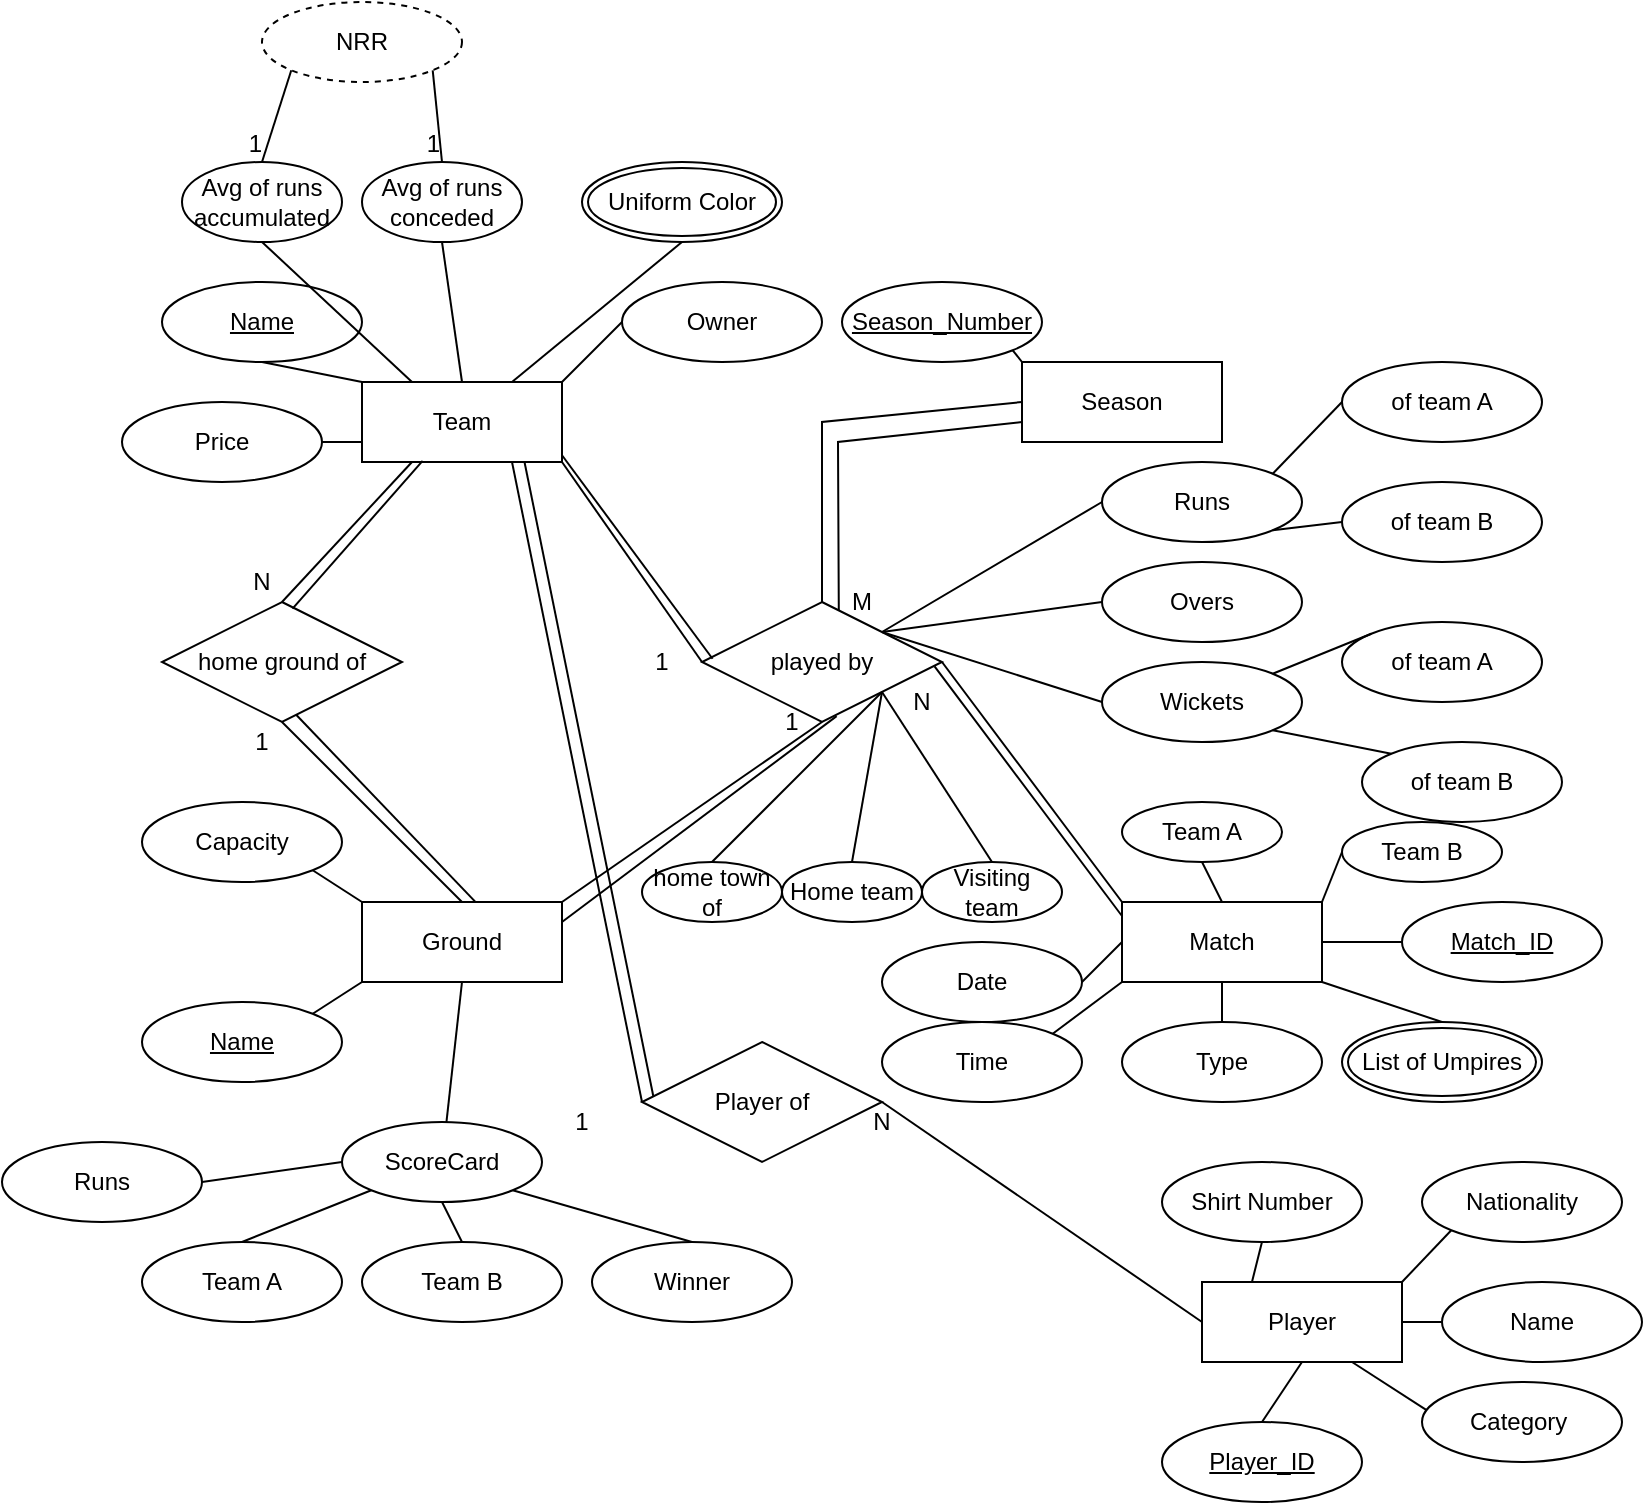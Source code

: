 <mxfile version="13.8.6" type="github">
  <diagram id="R2lEEEUBdFMjLlhIrx00" name="Page-1">
    <mxGraphModel dx="910" dy="413" grid="1" gridSize="10" guides="1" tooltips="1" connect="1" arrows="1" fold="1" page="1" pageScale="1" pageWidth="850" pageHeight="1100" math="0" shadow="0" extFonts="Permanent Marker^https://fonts.googleapis.com/css?family=Permanent+Marker">
      <root>
        <mxCell id="0" />
        <mxCell id="1" parent="0" />
        <mxCell id="8zmCn0OOBzQkLj1N-7To-1" value="Team" style="whiteSpace=wrap;html=1;align=center;" parent="1" vertex="1">
          <mxGeometry x="210" y="210" width="100" height="40" as="geometry" />
        </mxCell>
        <mxCell id="8zmCn0OOBzQkLj1N-7To-2" value="Name" style="ellipse;whiteSpace=wrap;html=1;align=center;fontStyle=4;" parent="1" vertex="1">
          <mxGeometry x="110" y="160" width="100" height="40" as="geometry" />
        </mxCell>
        <mxCell id="8zmCn0OOBzQkLj1N-7To-4" value="Uniform Color" style="ellipse;shape=doubleEllipse;margin=3;whiteSpace=wrap;html=1;align=center;" parent="1" vertex="1">
          <mxGeometry x="320" y="100" width="100" height="40" as="geometry" />
        </mxCell>
        <mxCell id="8zmCn0OOBzQkLj1N-7To-7" value="Owner" style="ellipse;whiteSpace=wrap;html=1;align=center;" parent="1" vertex="1">
          <mxGeometry x="340" y="160" width="100" height="40" as="geometry" />
        </mxCell>
        <mxCell id="8zmCn0OOBzQkLj1N-7To-9" value="" style="endArrow=none;html=1;rounded=0;exitX=0.5;exitY=1;exitDx=0;exitDy=0;entryX=0;entryY=0;entryDx=0;entryDy=0;" parent="1" source="8zmCn0OOBzQkLj1N-7To-2" target="8zmCn0OOBzQkLj1N-7To-1" edge="1">
          <mxGeometry relative="1" as="geometry">
            <mxPoint x="180" y="230" as="sourcePoint" />
            <mxPoint x="340" y="230" as="targetPoint" />
          </mxGeometry>
        </mxCell>
        <mxCell id="8zmCn0OOBzQkLj1N-7To-10" value="" style="endArrow=none;html=1;rounded=0;entryX=0.5;entryY=1;entryDx=0;entryDy=0;exitX=0.75;exitY=0;exitDx=0;exitDy=0;" parent="1" source="8zmCn0OOBzQkLj1N-7To-1" target="8zmCn0OOBzQkLj1N-7To-4" edge="1">
          <mxGeometry relative="1" as="geometry">
            <mxPoint x="180" y="230" as="sourcePoint" />
            <mxPoint x="340" y="230" as="targetPoint" />
          </mxGeometry>
        </mxCell>
        <mxCell id="8zmCn0OOBzQkLj1N-7To-11" value="" style="endArrow=none;html=1;rounded=0;entryX=0;entryY=0.5;entryDx=0;entryDy=0;exitX=1;exitY=0;exitDx=0;exitDy=0;" parent="1" source="8zmCn0OOBzQkLj1N-7To-1" target="8zmCn0OOBzQkLj1N-7To-7" edge="1">
          <mxGeometry relative="1" as="geometry">
            <mxPoint x="180" y="230" as="sourcePoint" />
            <mxPoint x="320" y="230" as="targetPoint" />
          </mxGeometry>
        </mxCell>
        <mxCell id="8zmCn0OOBzQkLj1N-7To-14" value="Season" style="whiteSpace=wrap;html=1;align=center;" parent="1" vertex="1">
          <mxGeometry x="540" y="200" width="100" height="40" as="geometry" />
        </mxCell>
        <mxCell id="8zmCn0OOBzQkLj1N-7To-15" value="Season_Number" style="ellipse;whiteSpace=wrap;html=1;align=center;fontStyle=4;" parent="1" vertex="1">
          <mxGeometry x="450" y="160" width="100" height="40" as="geometry" />
        </mxCell>
        <mxCell id="8zmCn0OOBzQkLj1N-7To-16" value="Price" style="ellipse;whiteSpace=wrap;html=1;align=center;" parent="1" vertex="1">
          <mxGeometry x="90" y="220" width="100" height="40" as="geometry" />
        </mxCell>
        <mxCell id="8zmCn0OOBzQkLj1N-7To-17" value="" style="endArrow=none;html=1;rounded=0;exitX=1;exitY=0.5;exitDx=0;exitDy=0;entryX=0;entryY=0.75;entryDx=0;entryDy=0;" parent="1" source="8zmCn0OOBzQkLj1N-7To-16" target="8zmCn0OOBzQkLj1N-7To-1" edge="1">
          <mxGeometry relative="1" as="geometry">
            <mxPoint x="310" y="180" as="sourcePoint" />
            <mxPoint x="470" y="180" as="targetPoint" />
          </mxGeometry>
        </mxCell>
        <mxCell id="8zmCn0OOBzQkLj1N-7To-18" value="" style="endArrow=none;html=1;rounded=0;exitX=1;exitY=1;exitDx=0;exitDy=0;entryX=0;entryY=0;entryDx=0;entryDy=0;" parent="1" source="8zmCn0OOBzQkLj1N-7To-15" target="8zmCn0OOBzQkLj1N-7To-14" edge="1">
          <mxGeometry relative="1" as="geometry">
            <mxPoint x="420" y="180" as="sourcePoint" />
            <mxPoint x="580" y="180" as="targetPoint" />
          </mxGeometry>
        </mxCell>
        <mxCell id="8zmCn0OOBzQkLj1N-7To-20" value="Ground" style="whiteSpace=wrap;html=1;align=center;" parent="1" vertex="1">
          <mxGeometry x="210" y="470" width="100" height="40" as="geometry" />
        </mxCell>
        <mxCell id="8zmCn0OOBzQkLj1N-7To-21" value="Capacity" style="ellipse;whiteSpace=wrap;html=1;align=center;" parent="1" vertex="1">
          <mxGeometry x="100" y="420" width="100" height="40" as="geometry" />
        </mxCell>
        <mxCell id="8zmCn0OOBzQkLj1N-7To-24" value="Name" style="ellipse;whiteSpace=wrap;html=1;align=center;fontStyle=4;" parent="1" vertex="1">
          <mxGeometry x="100" y="520" width="100" height="40" as="geometry" />
        </mxCell>
        <mxCell id="8zmCn0OOBzQkLj1N-7To-25" value="Match" style="whiteSpace=wrap;html=1;align=center;" parent="1" vertex="1">
          <mxGeometry x="590" y="470" width="100" height="40" as="geometry" />
        </mxCell>
        <mxCell id="8zmCn0OOBzQkLj1N-7To-27" value="Match_ID" style="ellipse;whiteSpace=wrap;html=1;align=center;fontStyle=4;" parent="1" vertex="1">
          <mxGeometry x="730" y="470" width="100" height="40" as="geometry" />
        </mxCell>
        <mxCell id="8zmCn0OOBzQkLj1N-7To-30" value="List of Umpires" style="ellipse;shape=doubleEllipse;margin=3;whiteSpace=wrap;html=1;align=center;" parent="1" vertex="1">
          <mxGeometry x="700" y="530" width="100" height="40" as="geometry" />
        </mxCell>
        <mxCell id="8zmCn0OOBzQkLj1N-7To-31" value="Type" style="ellipse;whiteSpace=wrap;html=1;align=center;" parent="1" vertex="1">
          <mxGeometry x="590" y="530" width="100" height="40" as="geometry" />
        </mxCell>
        <mxCell id="8zmCn0OOBzQkLj1N-7To-35" value="Time" style="ellipse;whiteSpace=wrap;html=1;align=center;" parent="1" vertex="1">
          <mxGeometry x="470" y="530" width="100" height="40" as="geometry" />
        </mxCell>
        <mxCell id="8zmCn0OOBzQkLj1N-7To-36" value="Date" style="ellipse;whiteSpace=wrap;html=1;align=center;" parent="1" vertex="1">
          <mxGeometry x="470" y="490" width="100" height="40" as="geometry" />
        </mxCell>
        <mxCell id="8zmCn0OOBzQkLj1N-7To-40" value="" style="endArrow=none;html=1;rounded=0;entryX=0;entryY=0.5;entryDx=0;entryDy=0;exitX=1;exitY=0.5;exitDx=0;exitDy=0;" parent="1" source="8zmCn0OOBzQkLj1N-7To-36" target="8zmCn0OOBzQkLj1N-7To-25" edge="1">
          <mxGeometry relative="1" as="geometry">
            <mxPoint x="400" y="510" as="sourcePoint" />
            <mxPoint x="560" y="510" as="targetPoint" />
          </mxGeometry>
        </mxCell>
        <mxCell id="8zmCn0OOBzQkLj1N-7To-42" value="" style="endArrow=none;html=1;rounded=0;entryX=0;entryY=1;entryDx=0;entryDy=0;exitX=1;exitY=0;exitDx=0;exitDy=0;" parent="1" source="8zmCn0OOBzQkLj1N-7To-35" target="8zmCn0OOBzQkLj1N-7To-25" edge="1">
          <mxGeometry relative="1" as="geometry">
            <mxPoint x="400" y="510" as="sourcePoint" />
            <mxPoint x="560" y="510" as="targetPoint" />
          </mxGeometry>
        </mxCell>
        <mxCell id="8zmCn0OOBzQkLj1N-7To-43" value="" style="endArrow=none;html=1;rounded=0;entryX=0.5;entryY=1;entryDx=0;entryDy=0;exitX=0.5;exitY=0;exitDx=0;exitDy=0;" parent="1" source="8zmCn0OOBzQkLj1N-7To-31" target="8zmCn0OOBzQkLj1N-7To-25" edge="1">
          <mxGeometry relative="1" as="geometry">
            <mxPoint x="400" y="510" as="sourcePoint" />
            <mxPoint x="560" y="510" as="targetPoint" />
          </mxGeometry>
        </mxCell>
        <mxCell id="8zmCn0OOBzQkLj1N-7To-44" value="" style="endArrow=none;html=1;rounded=0;entryX=1;entryY=1;entryDx=0;entryDy=0;exitX=0.5;exitY=0;exitDx=0;exitDy=0;" parent="1" source="8zmCn0OOBzQkLj1N-7To-30" target="8zmCn0OOBzQkLj1N-7To-25" edge="1">
          <mxGeometry relative="1" as="geometry">
            <mxPoint x="400" y="510" as="sourcePoint" />
            <mxPoint x="560" y="510" as="targetPoint" />
          </mxGeometry>
        </mxCell>
        <mxCell id="8zmCn0OOBzQkLj1N-7To-45" value="" style="endArrow=none;html=1;rounded=0;exitX=1;exitY=1;exitDx=0;exitDy=0;entryX=0;entryY=0;entryDx=0;entryDy=0;" parent="1" source="8zmCn0OOBzQkLj1N-7To-21" target="8zmCn0OOBzQkLj1N-7To-20" edge="1">
          <mxGeometry relative="1" as="geometry">
            <mxPoint x="290" y="510" as="sourcePoint" />
            <mxPoint x="450" y="510" as="targetPoint" />
          </mxGeometry>
        </mxCell>
        <mxCell id="8zmCn0OOBzQkLj1N-7To-46" value="" style="endArrow=none;html=1;rounded=0;exitX=1;exitY=0;exitDx=0;exitDy=0;entryX=0;entryY=1;entryDx=0;entryDy=0;" parent="1" source="8zmCn0OOBzQkLj1N-7To-24" target="8zmCn0OOBzQkLj1N-7To-20" edge="1">
          <mxGeometry relative="1" as="geometry">
            <mxPoint x="290" y="510" as="sourcePoint" />
            <mxPoint x="450" y="510" as="targetPoint" />
          </mxGeometry>
        </mxCell>
        <mxCell id="9Z8YSfCu5yQqTVgmfPrZ-2" value="Runs" style="ellipse;whiteSpace=wrap;html=1;align=center;" parent="1" vertex="1">
          <mxGeometry x="30" y="590" width="100" height="40" as="geometry" />
        </mxCell>
        <mxCell id="9Z8YSfCu5yQqTVgmfPrZ-3" value="Winner" style="ellipse;whiteSpace=wrap;html=1;align=center;" parent="1" vertex="1">
          <mxGeometry x="325" y="640" width="100" height="40" as="geometry" />
        </mxCell>
        <mxCell id="9Z8YSfCu5yQqTVgmfPrZ-4" value="Team A" style="ellipse;whiteSpace=wrap;html=1;align=center;" parent="1" vertex="1">
          <mxGeometry x="100" y="640" width="100" height="40" as="geometry" />
        </mxCell>
        <mxCell id="9Z8YSfCu5yQqTVgmfPrZ-5" value="Team B" style="ellipse;whiteSpace=wrap;html=1;align=center;" parent="1" vertex="1">
          <mxGeometry x="210" y="640" width="100" height="40" as="geometry" />
        </mxCell>
        <mxCell id="9Z8YSfCu5yQqTVgmfPrZ-12" value="Player" style="whiteSpace=wrap;html=1;align=center;" parent="1" vertex="1">
          <mxGeometry x="630" y="660" width="100" height="40" as="geometry" />
        </mxCell>
        <mxCell id="9Z8YSfCu5yQqTVgmfPrZ-13" value="Name" style="ellipse;whiteSpace=wrap;html=1;align=center;" parent="1" vertex="1">
          <mxGeometry x="750" y="660" width="100" height="40" as="geometry" />
        </mxCell>
        <mxCell id="9Z8YSfCu5yQqTVgmfPrZ-14" value="Shirt Number" style="ellipse;whiteSpace=wrap;html=1;align=center;" parent="1" vertex="1">
          <mxGeometry x="610" y="600" width="100" height="40" as="geometry" />
        </mxCell>
        <mxCell id="9Z8YSfCu5yQqTVgmfPrZ-15" value="Nationality" style="ellipse;whiteSpace=wrap;html=1;align=center;" parent="1" vertex="1">
          <mxGeometry x="740" y="600" width="100" height="40" as="geometry" />
        </mxCell>
        <mxCell id="9Z8YSfCu5yQqTVgmfPrZ-16" value="Player_ID" style="ellipse;whiteSpace=wrap;html=1;align=center;fontStyle=4;" parent="1" vertex="1">
          <mxGeometry x="610" y="730" width="100" height="40" as="geometry" />
        </mxCell>
        <mxCell id="9Z8YSfCu5yQqTVgmfPrZ-17" value="Category&amp;nbsp;" style="ellipse;whiteSpace=wrap;html=1;align=center;" parent="1" vertex="1">
          <mxGeometry x="740" y="710" width="100" height="40" as="geometry" />
        </mxCell>
        <mxCell id="9Z8YSfCu5yQqTVgmfPrZ-18" value="" style="endArrow=none;html=1;rounded=0;entryX=0.5;entryY=1;entryDx=0;entryDy=0;exitX=0.25;exitY=0;exitDx=0;exitDy=0;" parent="1" source="9Z8YSfCu5yQqTVgmfPrZ-12" target="9Z8YSfCu5yQqTVgmfPrZ-14" edge="1">
          <mxGeometry relative="1" as="geometry">
            <mxPoint x="420" y="610" as="sourcePoint" />
            <mxPoint x="580" y="610" as="targetPoint" />
          </mxGeometry>
        </mxCell>
        <mxCell id="9Z8YSfCu5yQqTVgmfPrZ-19" value="" style="endArrow=none;html=1;rounded=0;entryX=0;entryY=1;entryDx=0;entryDy=0;exitX=1;exitY=0;exitDx=0;exitDy=0;" parent="1" source="9Z8YSfCu5yQqTVgmfPrZ-12" target="9Z8YSfCu5yQqTVgmfPrZ-15" edge="1">
          <mxGeometry relative="1" as="geometry">
            <mxPoint x="420" y="610" as="sourcePoint" />
            <mxPoint x="580" y="610" as="targetPoint" />
          </mxGeometry>
        </mxCell>
        <mxCell id="9Z8YSfCu5yQqTVgmfPrZ-20" value="" style="endArrow=none;html=1;rounded=0;entryX=0;entryY=0.5;entryDx=0;entryDy=0;exitX=1;exitY=0.5;exitDx=0;exitDy=0;" parent="1" source="9Z8YSfCu5yQqTVgmfPrZ-12" target="9Z8YSfCu5yQqTVgmfPrZ-13" edge="1">
          <mxGeometry relative="1" as="geometry">
            <mxPoint x="420" y="610" as="sourcePoint" />
            <mxPoint x="580" y="610" as="targetPoint" />
          </mxGeometry>
        </mxCell>
        <mxCell id="9Z8YSfCu5yQqTVgmfPrZ-21" value="" style="endArrow=none;html=1;rounded=0;entryX=0.021;entryY=0.348;entryDx=0;entryDy=0;entryPerimeter=0;exitX=0.75;exitY=1;exitDx=0;exitDy=0;" parent="1" source="9Z8YSfCu5yQqTVgmfPrZ-12" target="9Z8YSfCu5yQqTVgmfPrZ-17" edge="1">
          <mxGeometry relative="1" as="geometry">
            <mxPoint x="420" y="610" as="sourcePoint" />
            <mxPoint x="580" y="610" as="targetPoint" />
          </mxGeometry>
        </mxCell>
        <mxCell id="9Z8YSfCu5yQqTVgmfPrZ-23" value="" style="endArrow=none;html=1;rounded=0;entryX=0.5;entryY=1;entryDx=0;entryDy=0;exitX=0.5;exitY=0;exitDx=0;exitDy=0;" parent="1" source="9Z8YSfCu5yQqTVgmfPrZ-16" target="9Z8YSfCu5yQqTVgmfPrZ-12" edge="1">
          <mxGeometry relative="1" as="geometry">
            <mxPoint x="420" y="610" as="sourcePoint" />
            <mxPoint x="580" y="610" as="targetPoint" />
          </mxGeometry>
        </mxCell>
        <mxCell id="9Z8YSfCu5yQqTVgmfPrZ-27" value="home ground of" style="shape=rhombus;perimeter=rhombusPerimeter;whiteSpace=wrap;html=1;align=center;" parent="1" vertex="1">
          <mxGeometry x="110" y="320" width="120" height="60" as="geometry" />
        </mxCell>
        <mxCell id="9Z8YSfCu5yQqTVgmfPrZ-29" value="" style="endArrow=none;html=1;rounded=0;exitX=0.5;exitY=1;exitDx=0;exitDy=0;entryX=0.5;entryY=0;entryDx=0;entryDy=0;" parent="1" source="9Z8YSfCu5yQqTVgmfPrZ-27" target="8zmCn0OOBzQkLj1N-7To-20" edge="1">
          <mxGeometry relative="1" as="geometry">
            <mxPoint x="490" y="330" as="sourcePoint" />
            <mxPoint x="650" y="330" as="targetPoint" />
          </mxGeometry>
        </mxCell>
        <mxCell id="9Z8YSfCu5yQqTVgmfPrZ-33" value="Overs" style="ellipse;whiteSpace=wrap;html=1;align=center;" parent="1" vertex="1">
          <mxGeometry x="580" y="300" width="100" height="40" as="geometry" />
        </mxCell>
        <mxCell id="9Z8YSfCu5yQqTVgmfPrZ-34" value="Runs" style="ellipse;whiteSpace=wrap;html=1;align=center;" parent="1" vertex="1">
          <mxGeometry x="580" y="250" width="100" height="40" as="geometry" />
        </mxCell>
        <mxCell id="9Z8YSfCu5yQqTVgmfPrZ-35" value="Wickets" style="ellipse;whiteSpace=wrap;html=1;align=center;" parent="1" vertex="1">
          <mxGeometry x="580" y="350" width="100" height="40" as="geometry" />
        </mxCell>
        <mxCell id="9Z8YSfCu5yQqTVgmfPrZ-36" value="of&amp;nbsp;team A" style="ellipse;whiteSpace=wrap;html=1;align=center;" parent="1" vertex="1">
          <mxGeometry x="700" y="200" width="100" height="40" as="geometry" />
        </mxCell>
        <mxCell id="9Z8YSfCu5yQqTVgmfPrZ-37" value="of team B" style="ellipse;whiteSpace=wrap;html=1;align=center;" parent="1" vertex="1">
          <mxGeometry x="700" y="260" width="100" height="40" as="geometry" />
        </mxCell>
        <mxCell id="9Z8YSfCu5yQqTVgmfPrZ-38" value="of team A" style="ellipse;whiteSpace=wrap;html=1;align=center;" parent="1" vertex="1">
          <mxGeometry x="700" y="330" width="100" height="40" as="geometry" />
        </mxCell>
        <mxCell id="9Z8YSfCu5yQqTVgmfPrZ-39" value="of team B" style="ellipse;whiteSpace=wrap;html=1;align=center;" parent="1" vertex="1">
          <mxGeometry x="710" y="390" width="100" height="40" as="geometry" />
        </mxCell>
        <mxCell id="9Z8YSfCu5yQqTVgmfPrZ-40" style="edgeStyle=orthogonalEdgeStyle;rounded=0;orthogonalLoop=1;jettySize=auto;html=1;exitX=0.5;exitY=1;exitDx=0;exitDy=0;" parent="1" source="9Z8YSfCu5yQqTVgmfPrZ-38" target="9Z8YSfCu5yQqTVgmfPrZ-38" edge="1">
          <mxGeometry relative="1" as="geometry" />
        </mxCell>
        <mxCell id="9Z8YSfCu5yQqTVgmfPrZ-43" value="" style="endArrow=none;html=1;rounded=0;entryX=0;entryY=0.5;entryDx=0;entryDy=0;exitX=1;exitY=0;exitDx=0;exitDy=0;" parent="1" source="9Z8YSfCu5yQqTVgmfPrZ-34" target="9Z8YSfCu5yQqTVgmfPrZ-36" edge="1">
          <mxGeometry relative="1" as="geometry">
            <mxPoint x="580" y="330" as="sourcePoint" />
            <mxPoint x="740" y="330" as="targetPoint" />
          </mxGeometry>
        </mxCell>
        <mxCell id="9Z8YSfCu5yQqTVgmfPrZ-44" value="" style="endArrow=none;html=1;rounded=0;exitX=1;exitY=1;exitDx=0;exitDy=0;entryX=0;entryY=0.5;entryDx=0;entryDy=0;" parent="1" source="9Z8YSfCu5yQqTVgmfPrZ-34" target="9Z8YSfCu5yQqTVgmfPrZ-37" edge="1">
          <mxGeometry relative="1" as="geometry">
            <mxPoint x="580" y="330" as="sourcePoint" />
            <mxPoint x="740" y="330" as="targetPoint" />
          </mxGeometry>
        </mxCell>
        <mxCell id="9Z8YSfCu5yQqTVgmfPrZ-45" value="" style="endArrow=none;html=1;rounded=0;exitX=1;exitY=0;exitDx=0;exitDy=0;entryX=0;entryY=0;entryDx=0;entryDy=0;" parent="1" source="9Z8YSfCu5yQqTVgmfPrZ-35" target="9Z8YSfCu5yQqTVgmfPrZ-38" edge="1">
          <mxGeometry relative="1" as="geometry">
            <mxPoint x="580" y="330" as="sourcePoint" />
            <mxPoint x="740" y="330" as="targetPoint" />
          </mxGeometry>
        </mxCell>
        <mxCell id="9Z8YSfCu5yQqTVgmfPrZ-46" value="" style="endArrow=none;html=1;rounded=0;exitX=1;exitY=1;exitDx=0;exitDy=0;entryX=0;entryY=0;entryDx=0;entryDy=0;" parent="1" source="9Z8YSfCu5yQqTVgmfPrZ-35" target="9Z8YSfCu5yQqTVgmfPrZ-39" edge="1">
          <mxGeometry relative="1" as="geometry">
            <mxPoint x="580" y="330" as="sourcePoint" />
            <mxPoint x="740" y="330" as="targetPoint" />
          </mxGeometry>
        </mxCell>
        <mxCell id="9Z8YSfCu5yQqTVgmfPrZ-52" value="Player of" style="shape=rhombus;perimeter=rhombusPerimeter;whiteSpace=wrap;html=1;align=center;" parent="1" vertex="1">
          <mxGeometry x="350" y="540" width="120" height="60" as="geometry" />
        </mxCell>
        <mxCell id="9Z8YSfCu5yQqTVgmfPrZ-54" value="" style="endArrow=none;html=1;rounded=0;exitX=1;exitY=0.5;exitDx=0;exitDy=0;entryX=0;entryY=0.5;entryDx=0;entryDy=0;" parent="1" source="9Z8YSfCu5yQqTVgmfPrZ-52" target="9Z8YSfCu5yQqTVgmfPrZ-12" edge="1">
          <mxGeometry relative="1" as="geometry">
            <mxPoint x="390" y="450" as="sourcePoint" />
            <mxPoint x="550" y="450" as="targetPoint" />
          </mxGeometry>
        </mxCell>
        <mxCell id="9Z8YSfCu5yQqTVgmfPrZ-59" value="home town of" style="ellipse;whiteSpace=wrap;html=1;align=center;" parent="1" vertex="1">
          <mxGeometry x="350" y="450" width="70" height="30" as="geometry" />
        </mxCell>
        <mxCell id="9Z8YSfCu5yQqTVgmfPrZ-62" value="Team A" style="ellipse;whiteSpace=wrap;html=1;align=center;" parent="1" vertex="1">
          <mxGeometry x="590" y="420" width="80" height="30" as="geometry" />
        </mxCell>
        <mxCell id="9Z8YSfCu5yQqTVgmfPrZ-63" value="Team B" style="ellipse;whiteSpace=wrap;html=1;align=center;" parent="1" vertex="1">
          <mxGeometry x="700" y="430" width="80" height="30" as="geometry" />
        </mxCell>
        <mxCell id="9Z8YSfCu5yQqTVgmfPrZ-69" value="" style="endArrow=none;html=1;rounded=0;exitX=0.75;exitY=1;exitDx=0;exitDy=0;entryX=0;entryY=0.5;entryDx=0;entryDy=0;" parent="1" source="8zmCn0OOBzQkLj1N-7To-1" target="9Z8YSfCu5yQqTVgmfPrZ-52" edge="1">
          <mxGeometry relative="1" as="geometry">
            <mxPoint x="410" y="390" as="sourcePoint" />
            <mxPoint x="570" y="390" as="targetPoint" />
          </mxGeometry>
        </mxCell>
        <mxCell id="9Z8YSfCu5yQqTVgmfPrZ-74" value="" style="endArrow=none;html=1;rounded=0;entryX=0;entryY=0.5;entryDx=0;entryDy=0;exitX=1;exitY=0.5;exitDx=0;exitDy=0;" parent="1" source="8zmCn0OOBzQkLj1N-7To-25" target="8zmCn0OOBzQkLj1N-7To-27" edge="1">
          <mxGeometry relative="1" as="geometry">
            <mxPoint x="490" y="430" as="sourcePoint" />
            <mxPoint x="650" y="430" as="targetPoint" />
          </mxGeometry>
        </mxCell>
        <mxCell id="9Z8YSfCu5yQqTVgmfPrZ-76" value="" style="endArrow=none;html=1;rounded=0;exitX=1;exitY=0;exitDx=0;exitDy=0;entryX=0.5;entryY=1;entryDx=0;entryDy=0;" parent="1" source="8zmCn0OOBzQkLj1N-7To-20" target="9Z8YSfCu5yQqTVgmfPrZ-78" edge="1">
          <mxGeometry relative="1" as="geometry">
            <mxPoint x="490" y="280" as="sourcePoint" />
            <mxPoint x="360" y="450" as="targetPoint" />
          </mxGeometry>
        </mxCell>
        <mxCell id="9Z8YSfCu5yQqTVgmfPrZ-78" value="played by" style="shape=rhombus;perimeter=rhombusPerimeter;whiteSpace=wrap;html=1;align=center;" parent="1" vertex="1">
          <mxGeometry x="380" y="320" width="120" height="60" as="geometry" />
        </mxCell>
        <mxCell id="9Z8YSfCu5yQqTVgmfPrZ-80" value="" style="endArrow=none;html=1;rounded=0;exitX=1;exitY=1;exitDx=0;exitDy=0;entryX=0;entryY=0.5;entryDx=0;entryDy=0;" parent="1" source="8zmCn0OOBzQkLj1N-7To-1" target="9Z8YSfCu5yQqTVgmfPrZ-78" edge="1">
          <mxGeometry relative="1" as="geometry">
            <mxPoint x="490" y="280" as="sourcePoint" />
            <mxPoint x="650" y="280" as="targetPoint" />
          </mxGeometry>
        </mxCell>
        <mxCell id="9Z8YSfCu5yQqTVgmfPrZ-81" value="" style="endArrow=none;html=1;rounded=0;exitX=1;exitY=0.5;exitDx=0;exitDy=0;entryX=0;entryY=0;entryDx=0;entryDy=0;" parent="1" source="9Z8YSfCu5yQqTVgmfPrZ-78" target="8zmCn0OOBzQkLj1N-7To-25" edge="1">
          <mxGeometry relative="1" as="geometry">
            <mxPoint x="490" y="280" as="sourcePoint" />
            <mxPoint x="650" y="280" as="targetPoint" />
          </mxGeometry>
        </mxCell>
        <mxCell id="9Z8YSfCu5yQqTVgmfPrZ-84" value="" style="endArrow=none;html=1;rounded=0;exitX=1;exitY=0;exitDx=0;exitDy=0;entryX=0;entryY=0.5;entryDx=0;entryDy=0;" parent="1" source="9Z8YSfCu5yQqTVgmfPrZ-78" target="9Z8YSfCu5yQqTVgmfPrZ-34" edge="1">
          <mxGeometry relative="1" as="geometry">
            <mxPoint x="490" y="430" as="sourcePoint" />
            <mxPoint x="650" y="430" as="targetPoint" />
          </mxGeometry>
        </mxCell>
        <mxCell id="9Z8YSfCu5yQqTVgmfPrZ-85" value="" style="endArrow=none;html=1;rounded=0;exitX=1;exitY=0;exitDx=0;exitDy=0;entryX=0;entryY=0.5;entryDx=0;entryDy=0;" parent="1" source="9Z8YSfCu5yQqTVgmfPrZ-78" target="9Z8YSfCu5yQqTVgmfPrZ-33" edge="1">
          <mxGeometry relative="1" as="geometry">
            <mxPoint x="490" y="430" as="sourcePoint" />
            <mxPoint x="650" y="430" as="targetPoint" />
          </mxGeometry>
        </mxCell>
        <mxCell id="9Z8YSfCu5yQqTVgmfPrZ-86" value="" style="endArrow=none;html=1;rounded=0;exitX=1;exitY=0;exitDx=0;exitDy=0;entryX=0;entryY=0.5;entryDx=0;entryDy=0;" parent="1" source="9Z8YSfCu5yQqTVgmfPrZ-78" target="9Z8YSfCu5yQqTVgmfPrZ-35" edge="1">
          <mxGeometry relative="1" as="geometry">
            <mxPoint x="490" y="430" as="sourcePoint" />
            <mxPoint x="650" y="430" as="targetPoint" />
          </mxGeometry>
        </mxCell>
        <mxCell id="9Z8YSfCu5yQqTVgmfPrZ-87" value="" style="endArrow=none;html=1;rounded=0;exitX=0.5;exitY=0;exitDx=0;exitDy=0;entryX=0;entryY=0.5;entryDx=0;entryDy=0;" parent="1" source="9Z8YSfCu5yQqTVgmfPrZ-78" target="8zmCn0OOBzQkLj1N-7To-14" edge="1">
          <mxGeometry relative="1" as="geometry">
            <mxPoint x="490" y="280" as="sourcePoint" />
            <mxPoint x="650" y="280" as="targetPoint" />
            <Array as="points">
              <mxPoint x="440" y="230" />
            </Array>
          </mxGeometry>
        </mxCell>
        <mxCell id="9Z8YSfCu5yQqTVgmfPrZ-88" value="N" style="text;html=1;strokeColor=none;fillColor=none;align=center;verticalAlign=middle;whiteSpace=wrap;rounded=0;" parent="1" vertex="1">
          <mxGeometry x="470" y="360" width="40" height="20" as="geometry" />
        </mxCell>
        <mxCell id="9Z8YSfCu5yQqTVgmfPrZ-89" value="1" style="text;html=1;strokeColor=none;fillColor=none;align=center;verticalAlign=middle;whiteSpace=wrap;rounded=0;" parent="1" vertex="1">
          <mxGeometry x="340" y="340" width="40" height="20" as="geometry" />
        </mxCell>
        <mxCell id="9Z8YSfCu5yQqTVgmfPrZ-90" value="M" style="text;html=1;strokeColor=none;fillColor=none;align=center;verticalAlign=middle;whiteSpace=wrap;rounded=0;" parent="1" vertex="1">
          <mxGeometry x="440" y="310" width="40" height="20" as="geometry" />
        </mxCell>
        <mxCell id="9Z8YSfCu5yQqTVgmfPrZ-97" value="1" style="text;html=1;strokeColor=none;fillColor=none;align=center;verticalAlign=middle;whiteSpace=wrap;rounded=0;" parent="1" vertex="1">
          <mxGeometry x="140" y="380" width="40" height="20" as="geometry" />
        </mxCell>
        <mxCell id="9Z8YSfCu5yQqTVgmfPrZ-98" value="N" style="text;html=1;strokeColor=none;fillColor=none;align=center;verticalAlign=middle;whiteSpace=wrap;rounded=0;" parent="1" vertex="1">
          <mxGeometry x="140" y="300" width="40" height="20" as="geometry" />
        </mxCell>
        <mxCell id="9Z8YSfCu5yQqTVgmfPrZ-99" value="N" style="text;html=1;strokeColor=none;fillColor=none;align=center;verticalAlign=middle;whiteSpace=wrap;rounded=0;" parent="1" vertex="1">
          <mxGeometry x="450" y="570" width="40" height="20" as="geometry" />
        </mxCell>
        <mxCell id="9Z8YSfCu5yQqTVgmfPrZ-101" value="1" style="text;html=1;strokeColor=none;fillColor=none;align=center;verticalAlign=middle;whiteSpace=wrap;rounded=0;" parent="1" vertex="1">
          <mxGeometry x="300" y="570" width="40" height="20" as="geometry" />
        </mxCell>
        <mxCell id="9Z8YSfCu5yQqTVgmfPrZ-108" value="" style="endArrow=none;html=1;rounded=0;exitX=0.25;exitY=1;exitDx=0;exitDy=0;entryX=0.75;entryY=1;entryDx=0;entryDy=0;" parent="1" source="8zmCn0OOBzQkLj1N-7To-1" target="9Z8YSfCu5yQqTVgmfPrZ-98" edge="1">
          <mxGeometry relative="1" as="geometry">
            <mxPoint x="270" y="290" as="sourcePoint" />
            <mxPoint x="430" y="290" as="targetPoint" />
          </mxGeometry>
        </mxCell>
        <mxCell id="9Z8YSfCu5yQqTVgmfPrZ-109" value="" style="endArrow=none;html=1;rounded=0;exitX=0.303;exitY=0.987;exitDx=0;exitDy=0;exitPerimeter=0;entryX=0.544;entryY=0.055;entryDx=0;entryDy=0;entryPerimeter=0;" parent="1" source="8zmCn0OOBzQkLj1N-7To-1" target="9Z8YSfCu5yQqTVgmfPrZ-27" edge="1">
          <mxGeometry relative="1" as="geometry">
            <mxPoint x="240" y="260" as="sourcePoint" />
            <mxPoint x="430" y="290" as="targetPoint" />
          </mxGeometry>
        </mxCell>
        <mxCell id="9Z8YSfCu5yQqTVgmfPrZ-110" value="" style="endArrow=none;html=1;rounded=0;exitX=0.559;exitY=0.94;exitDx=0;exitDy=0;exitPerimeter=0;entryX=0.567;entryY=-0.002;entryDx=0;entryDy=0;entryPerimeter=0;" parent="1" source="9Z8YSfCu5yQqTVgmfPrZ-27" target="8zmCn0OOBzQkLj1N-7To-20" edge="1">
          <mxGeometry relative="1" as="geometry">
            <mxPoint x="300" y="390" as="sourcePoint" />
            <mxPoint x="460" y="390" as="targetPoint" />
          </mxGeometry>
        </mxCell>
        <mxCell id="9Z8YSfCu5yQqTVgmfPrZ-113" value="" style="endArrow=none;html=1;rounded=0;exitX=1.001;exitY=0.919;exitDx=0;exitDy=0;exitPerimeter=0;entryX=0.044;entryY=0.473;entryDx=0;entryDy=0;entryPerimeter=0;" parent="1" source="8zmCn0OOBzQkLj1N-7To-1" target="9Z8YSfCu5yQqTVgmfPrZ-78" edge="1">
          <mxGeometry relative="1" as="geometry">
            <mxPoint x="340" y="230" as="sourcePoint" />
            <mxPoint x="500" y="230" as="targetPoint" />
          </mxGeometry>
        </mxCell>
        <mxCell id="9Z8YSfCu5yQqTVgmfPrZ-114" value="" style="endArrow=none;html=1;rounded=0;exitX=0.969;exitY=0.537;exitDx=0;exitDy=0;exitPerimeter=0;entryX=-0.001;entryY=0.172;entryDx=0;entryDy=0;entryPerimeter=0;" parent="1" source="9Z8YSfCu5yQqTVgmfPrZ-78" target="8zmCn0OOBzQkLj1N-7To-25" edge="1">
          <mxGeometry relative="1" as="geometry">
            <mxPoint x="580" y="450" as="sourcePoint" />
            <mxPoint x="740" y="450" as="targetPoint" />
          </mxGeometry>
        </mxCell>
        <mxCell id="9Z8YSfCu5yQqTVgmfPrZ-115" value="" style="endArrow=none;html=1;rounded=0;exitX=0.57;exitY=0.07;exitDx=0;exitDy=0;exitPerimeter=0;entryX=0;entryY=0.75;entryDx=0;entryDy=0;" parent="1" source="9Z8YSfCu5yQqTVgmfPrZ-78" target="8zmCn0OOBzQkLj1N-7To-14" edge="1">
          <mxGeometry relative="1" as="geometry">
            <mxPoint x="460" y="370" as="sourcePoint" />
            <mxPoint x="620" y="370" as="targetPoint" />
            <Array as="points">
              <mxPoint x="448" y="240" />
            </Array>
          </mxGeometry>
        </mxCell>
        <mxCell id="9Z8YSfCu5yQqTVgmfPrZ-116" value="" style="endArrow=none;html=1;rounded=0;entryX=0.561;entryY=0.951;entryDx=0;entryDy=0;entryPerimeter=0;" parent="1" target="9Z8YSfCu5yQqTVgmfPrZ-78" edge="1">
          <mxGeometry relative="1" as="geometry">
            <mxPoint x="310" y="480" as="sourcePoint" />
            <mxPoint x="365.4" y="452.88" as="targetPoint" />
          </mxGeometry>
        </mxCell>
        <mxCell id="9Z8YSfCu5yQqTVgmfPrZ-117" value="Home team" style="ellipse;whiteSpace=wrap;html=1;align=center;" parent="1" vertex="1">
          <mxGeometry x="420" y="450" width="70" height="30" as="geometry" />
        </mxCell>
        <mxCell id="9Z8YSfCu5yQqTVgmfPrZ-118" value="Visiting team" style="ellipse;whiteSpace=wrap;html=1;align=center;" parent="1" vertex="1">
          <mxGeometry x="490" y="450" width="70" height="30" as="geometry" />
        </mxCell>
        <mxCell id="9Z8YSfCu5yQqTVgmfPrZ-119" value="" style="endArrow=none;html=1;rounded=0;exitX=0.5;exitY=0;exitDx=0;exitDy=0;entryX=0;entryY=0.25;entryDx=0;entryDy=0;" parent="1" source="9Z8YSfCu5yQqTVgmfPrZ-117" target="9Z8YSfCu5yQqTVgmfPrZ-88" edge="1">
          <mxGeometry relative="1" as="geometry">
            <mxPoint x="450" y="480" as="sourcePoint" />
            <mxPoint x="390" y="465" as="targetPoint" />
          </mxGeometry>
        </mxCell>
        <mxCell id="9Z8YSfCu5yQqTVgmfPrZ-120" value="" style="endArrow=none;html=1;rounded=0;exitX=1;exitY=1;exitDx=0;exitDy=0;entryX=0.5;entryY=0;entryDx=0;entryDy=0;" parent="1" source="9Z8YSfCu5yQqTVgmfPrZ-78" target="9Z8YSfCu5yQqTVgmfPrZ-118" edge="1">
          <mxGeometry relative="1" as="geometry">
            <mxPoint x="450" y="435" as="sourcePoint" />
            <mxPoint x="630" y="520" as="targetPoint" />
          </mxGeometry>
        </mxCell>
        <mxCell id="9Z8YSfCu5yQqTVgmfPrZ-121" value="ScoreCard" style="ellipse;whiteSpace=wrap;html=1;align=center;" parent="1" vertex="1">
          <mxGeometry x="200" y="580" width="100" height="40" as="geometry" />
        </mxCell>
        <mxCell id="9Z8YSfCu5yQqTVgmfPrZ-122" value="" style="endArrow=none;html=1;rounded=0;exitX=0.5;exitY=1;exitDx=0;exitDy=0;" parent="1" source="8zmCn0OOBzQkLj1N-7To-20" target="9Z8YSfCu5yQqTVgmfPrZ-121" edge="1">
          <mxGeometry relative="1" as="geometry">
            <mxPoint x="450" y="610" as="sourcePoint" />
            <mxPoint x="610" y="610" as="targetPoint" />
          </mxGeometry>
        </mxCell>
        <mxCell id="9Z8YSfCu5yQqTVgmfPrZ-123" value="" style="endArrow=none;html=1;rounded=0;exitX=1;exitY=0.5;exitDx=0;exitDy=0;entryX=0;entryY=0.5;entryDx=0;entryDy=0;" parent="1" source="9Z8YSfCu5yQqTVgmfPrZ-2" target="9Z8YSfCu5yQqTVgmfPrZ-121" edge="1">
          <mxGeometry relative="1" as="geometry">
            <mxPoint x="450" y="610" as="sourcePoint" />
            <mxPoint x="610" y="610" as="targetPoint" />
          </mxGeometry>
        </mxCell>
        <mxCell id="9Z8YSfCu5yQqTVgmfPrZ-124" value="" style="endArrow=none;html=1;rounded=0;exitX=0.5;exitY=0;exitDx=0;exitDy=0;entryX=0;entryY=1;entryDx=0;entryDy=0;" parent="1" source="9Z8YSfCu5yQqTVgmfPrZ-4" target="9Z8YSfCu5yQqTVgmfPrZ-121" edge="1">
          <mxGeometry relative="1" as="geometry">
            <mxPoint x="450" y="610" as="sourcePoint" />
            <mxPoint x="610" y="610" as="targetPoint" />
          </mxGeometry>
        </mxCell>
        <mxCell id="9Z8YSfCu5yQqTVgmfPrZ-125" value="" style="endArrow=none;html=1;rounded=0;exitX=0.5;exitY=0;exitDx=0;exitDy=0;entryX=0.5;entryY=1;entryDx=0;entryDy=0;" parent="1" source="9Z8YSfCu5yQqTVgmfPrZ-5" target="9Z8YSfCu5yQqTVgmfPrZ-121" edge="1">
          <mxGeometry relative="1" as="geometry">
            <mxPoint x="450" y="610" as="sourcePoint" />
            <mxPoint x="610" y="610" as="targetPoint" />
          </mxGeometry>
        </mxCell>
        <mxCell id="9Z8YSfCu5yQqTVgmfPrZ-126" value="" style="endArrow=none;html=1;rounded=0;exitX=0.5;exitY=0;exitDx=0;exitDy=0;entryX=1;entryY=1;entryDx=0;entryDy=0;" parent="1" source="9Z8YSfCu5yQqTVgmfPrZ-3" target="9Z8YSfCu5yQqTVgmfPrZ-121" edge="1">
          <mxGeometry relative="1" as="geometry">
            <mxPoint x="450" y="610" as="sourcePoint" />
            <mxPoint x="610" y="610" as="targetPoint" />
          </mxGeometry>
        </mxCell>
        <mxCell id="9Z8YSfCu5yQqTVgmfPrZ-128" value="" style="endArrow=none;html=1;rounded=0;exitX=1;exitY=1;exitDx=0;exitDy=0;entryX=0.5;entryY=0;entryDx=0;entryDy=0;" parent="1" source="9Z8YSfCu5yQqTVgmfPrZ-78" target="9Z8YSfCu5yQqTVgmfPrZ-59" edge="1">
          <mxGeometry relative="1" as="geometry">
            <mxPoint x="380" y="450" as="sourcePoint" />
            <mxPoint x="540" y="450" as="targetPoint" />
          </mxGeometry>
        </mxCell>
        <mxCell id="9Z8YSfCu5yQqTVgmfPrZ-129" value="1" style="text;html=1;strokeColor=none;fillColor=none;align=center;verticalAlign=middle;whiteSpace=wrap;rounded=0;" parent="1" vertex="1">
          <mxGeometry x="405" y="370" width="40" height="20" as="geometry" />
        </mxCell>
        <mxCell id="9Z8YSfCu5yQqTVgmfPrZ-130" value="Avg of runs accumulated" style="ellipse;whiteSpace=wrap;html=1;align=center;" parent="1" vertex="1">
          <mxGeometry x="120" y="100" width="80" height="40" as="geometry" />
        </mxCell>
        <mxCell id="9Z8YSfCu5yQqTVgmfPrZ-131" value="Avg of runs conceded" style="ellipse;whiteSpace=wrap;html=1;align=center;" parent="1" vertex="1">
          <mxGeometry x="210" y="100" width="80" height="40" as="geometry" />
        </mxCell>
        <mxCell id="9Z8YSfCu5yQqTVgmfPrZ-132" value="" style="endArrow=none;html=1;rounded=0;exitX=0.5;exitY=1;exitDx=0;exitDy=0;entryX=0.25;entryY=0;entryDx=0;entryDy=0;" parent="1" source="9Z8YSfCu5yQqTVgmfPrZ-130" target="8zmCn0OOBzQkLj1N-7To-1" edge="1">
          <mxGeometry relative="1" as="geometry">
            <mxPoint x="450" y="220" as="sourcePoint" />
            <mxPoint x="610" y="220" as="targetPoint" />
          </mxGeometry>
        </mxCell>
        <mxCell id="9Z8YSfCu5yQqTVgmfPrZ-133" value="" style="endArrow=none;html=1;rounded=0;exitX=0.5;exitY=1;exitDx=0;exitDy=0;entryX=0.5;entryY=0;entryDx=0;entryDy=0;" parent="1" source="9Z8YSfCu5yQqTVgmfPrZ-131" target="8zmCn0OOBzQkLj1N-7To-1" edge="1">
          <mxGeometry relative="1" as="geometry">
            <mxPoint x="450" y="220" as="sourcePoint" />
            <mxPoint x="610" y="220" as="targetPoint" />
          </mxGeometry>
        </mxCell>
        <mxCell id="9Z8YSfCu5yQqTVgmfPrZ-135" value="" style="endArrow=none;html=1;rounded=0;entryX=0.5;entryY=1;entryDx=0;entryDy=0;exitX=0.5;exitY=0;exitDx=0;exitDy=0;" parent="1" source="8zmCn0OOBzQkLj1N-7To-25" target="9Z8YSfCu5yQqTVgmfPrZ-62" edge="1">
          <mxGeometry relative="1" as="geometry">
            <mxPoint x="450" y="330" as="sourcePoint" />
            <mxPoint x="610" y="330" as="targetPoint" />
          </mxGeometry>
        </mxCell>
        <mxCell id="9Z8YSfCu5yQqTVgmfPrZ-136" value="" style="endArrow=none;html=1;rounded=0;entryX=0;entryY=0.5;entryDx=0;entryDy=0;exitX=1;exitY=0;exitDx=0;exitDy=0;" parent="1" source="8zmCn0OOBzQkLj1N-7To-25" target="9Z8YSfCu5yQqTVgmfPrZ-63" edge="1">
          <mxGeometry relative="1" as="geometry">
            <mxPoint x="450" y="330" as="sourcePoint" />
            <mxPoint x="610" y="330" as="targetPoint" />
          </mxGeometry>
        </mxCell>
        <mxCell id="9Z8YSfCu5yQqTVgmfPrZ-137" value="" style="endArrow=none;html=1;rounded=0;exitX=0.813;exitY=1.006;exitDx=0;exitDy=0;exitPerimeter=0;entryX=0.047;entryY=0.45;entryDx=0;entryDy=0;entryPerimeter=0;" parent="1" source="8zmCn0OOBzQkLj1N-7To-1" target="9Z8YSfCu5yQqTVgmfPrZ-52" edge="1">
          <mxGeometry relative="1" as="geometry">
            <mxPoint x="450" y="320" as="sourcePoint" />
            <mxPoint x="370" y="530" as="targetPoint" />
          </mxGeometry>
        </mxCell>
        <mxCell id="5Hk__WhBBXqX-rQUta_T-1" value="NRR" style="ellipse;whiteSpace=wrap;html=1;align=center;dashed=1;" vertex="1" parent="1">
          <mxGeometry x="160" y="20" width="100" height="40" as="geometry" />
        </mxCell>
        <mxCell id="5Hk__WhBBXqX-rQUta_T-2" value="" style="endArrow=none;html=1;rounded=0;exitX=0;exitY=1;exitDx=0;exitDy=0;entryX=0.5;entryY=0;entryDx=0;entryDy=0;" edge="1" parent="1" source="5Hk__WhBBXqX-rQUta_T-1" target="9Z8YSfCu5yQqTVgmfPrZ-130">
          <mxGeometry relative="1" as="geometry">
            <mxPoint x="340" y="220" as="sourcePoint" />
            <mxPoint x="500" y="220" as="targetPoint" />
          </mxGeometry>
        </mxCell>
        <mxCell id="5Hk__WhBBXqX-rQUta_T-3" value="1" style="resizable=0;html=1;align=right;verticalAlign=bottom;" connectable="0" vertex="1" parent="5Hk__WhBBXqX-rQUta_T-2">
          <mxGeometry x="1" relative="1" as="geometry" />
        </mxCell>
        <mxCell id="5Hk__WhBBXqX-rQUta_T-4" value="" style="endArrow=none;html=1;rounded=0;exitX=1;exitY=1;exitDx=0;exitDy=0;entryX=0.5;entryY=0;entryDx=0;entryDy=0;" edge="1" parent="1" source="5Hk__WhBBXqX-rQUta_T-1" target="9Z8YSfCu5yQqTVgmfPrZ-131">
          <mxGeometry relative="1" as="geometry">
            <mxPoint x="340" y="220" as="sourcePoint" />
            <mxPoint x="500" y="220" as="targetPoint" />
          </mxGeometry>
        </mxCell>
        <mxCell id="5Hk__WhBBXqX-rQUta_T-5" value="1" style="resizable=0;html=1;align=right;verticalAlign=bottom;" connectable="0" vertex="1" parent="5Hk__WhBBXqX-rQUta_T-4">
          <mxGeometry x="1" relative="1" as="geometry" />
        </mxCell>
      </root>
    </mxGraphModel>
  </diagram>
</mxfile>
